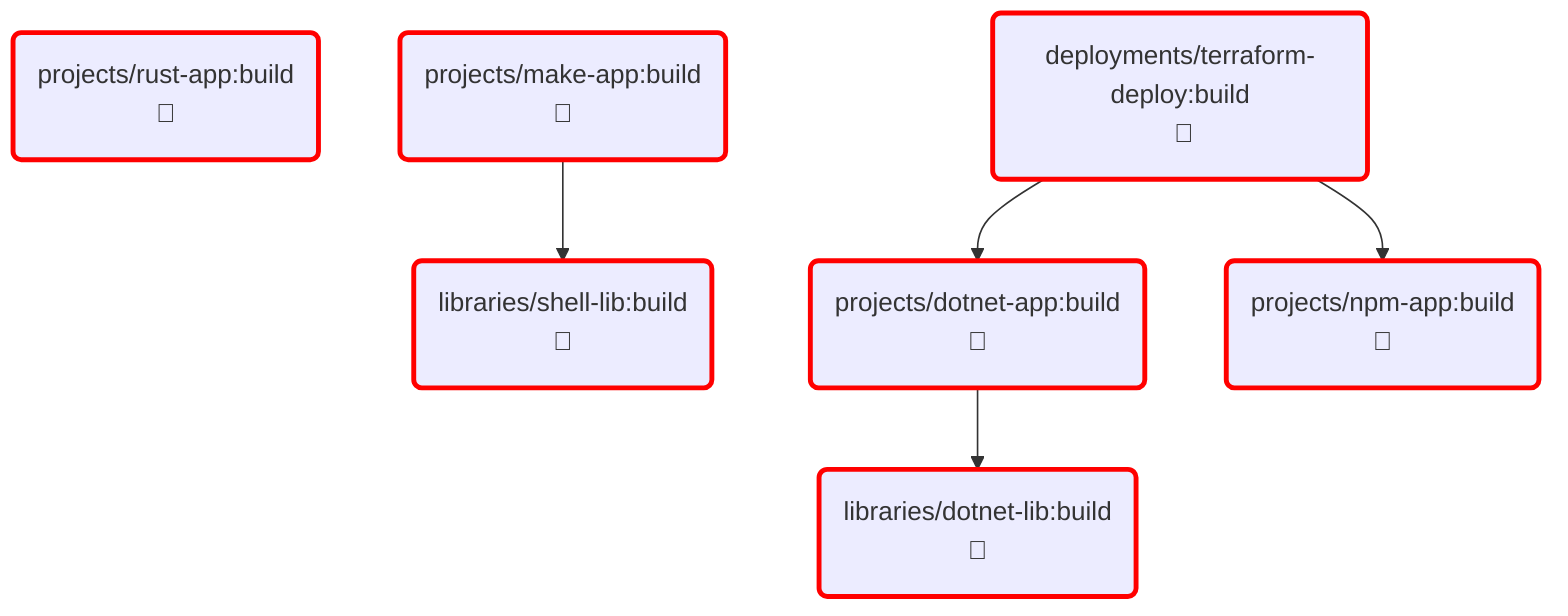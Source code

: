 flowchart TD
classDef forced stroke:red,stroke-width:3px
classDef required stroke:orange,stroke-width:3px
classDef selected stroke:black,stroke-width:3px
projects/rust-app:build("projects/rust-app:build
 👀")
class projects/rust-app:build forced
projects/npm-app:build("projects/npm-app:build
 👀")
class projects/npm-app:build forced
libraries/shell-lib:build("libraries/shell-lib:build
 👀")
class libraries/shell-lib:build forced
libraries/dotnet-lib:build("libraries/dotnet-lib:build
 👀")
projects/dotnet-app:build("projects/dotnet-app:build
 👀")
class libraries/dotnet-lib:build forced
projects/dotnet-app:build --> libraries/dotnet-lib:build
class projects/dotnet-app:build forced
projects/make-app:build("projects/make-app:build
 👀")
projects/make-app:build --> libraries/shell-lib:build
class projects/make-app:build forced
deployments/terraform-deploy:build("deployments/terraform-deploy:build
 👀")
deployments/terraform-deploy:build --> projects/dotnet-app:build
deployments/terraform-deploy:build --> projects/npm-app:build
class deployments/terraform-deploy:build forced